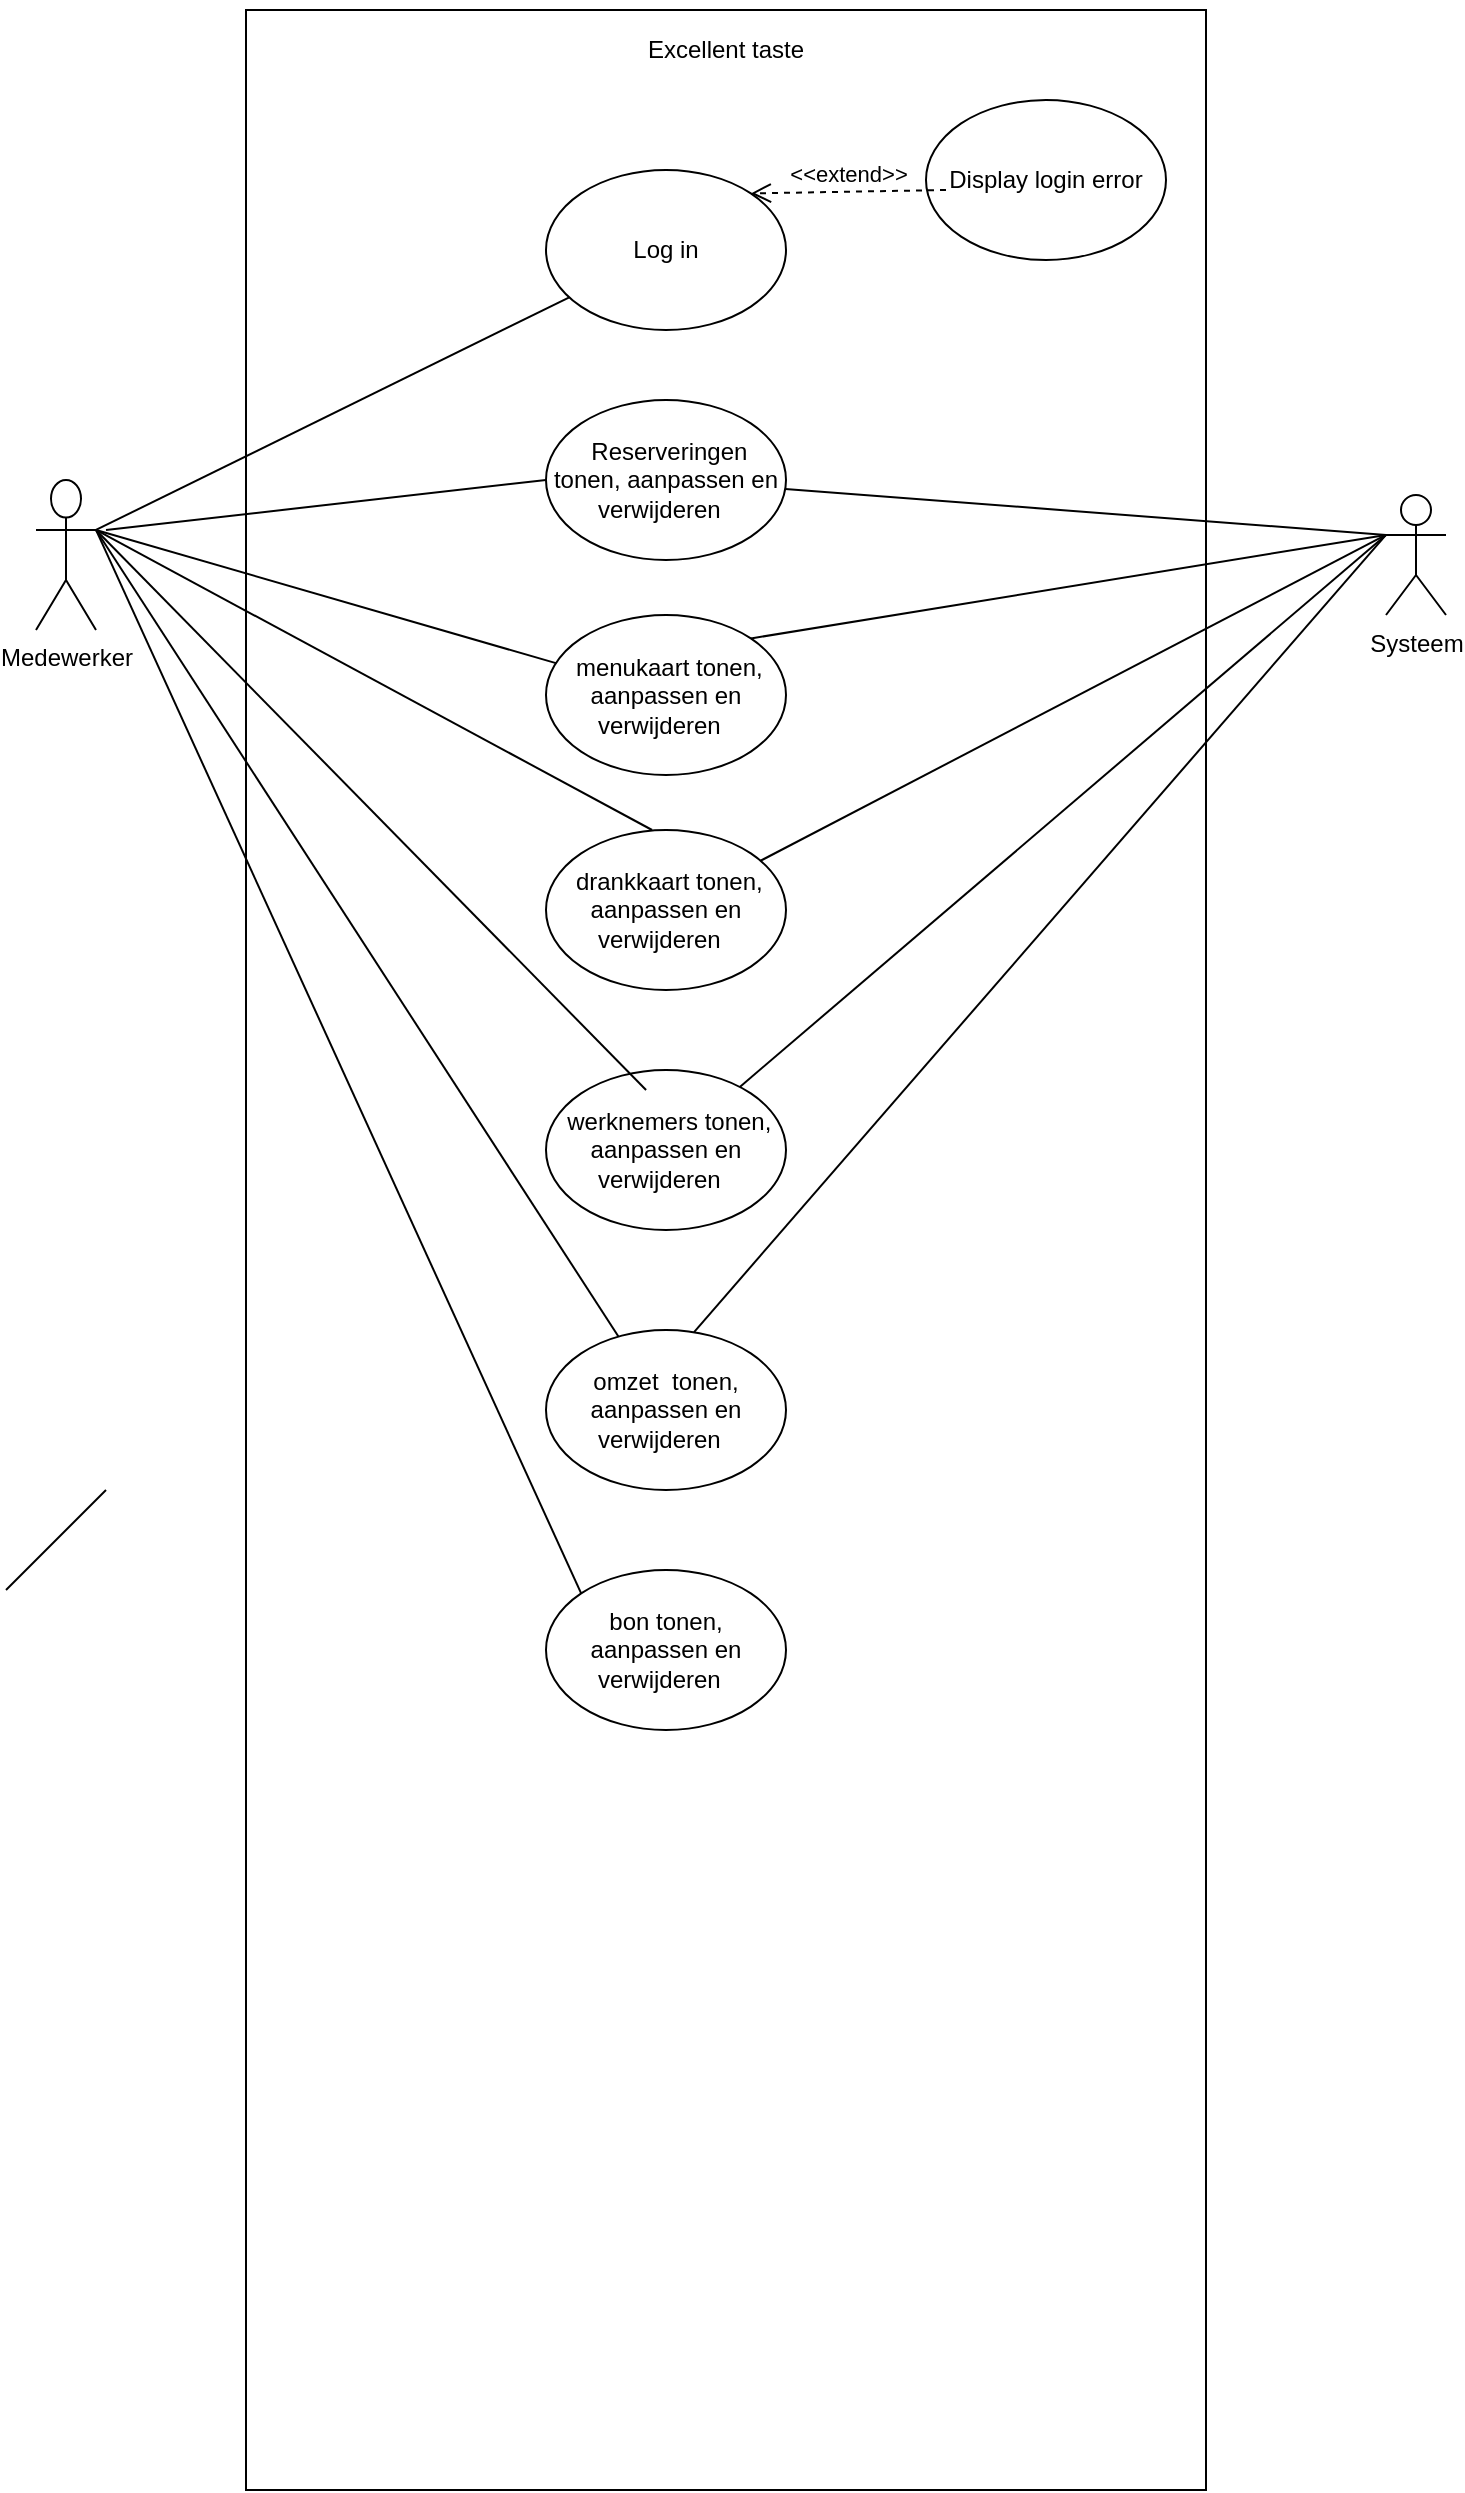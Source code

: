<mxfile version="12.1.9" type="device" pages="1"><diagram id="7EsbiMF3IekM4ph5KODe" name="Page-1"><mxGraphModel dx="461" dy="694" grid="1" gridSize="10" guides="1" tooltips="1" connect="1" arrows="1" fold="1" page="1" pageScale="1" pageWidth="850" pageHeight="1100" math="0" shadow="0"><root><mxCell id="0"/><mxCell id="1" parent="0"/><mxCell id="XAqCFMAFsLv_zY-EJxOV-1" value="" style="html=1;" vertex="1" parent="1"><mxGeometry x="170" y="20" width="480" height="1240" as="geometry"/></mxCell><mxCell id="XAqCFMAFsLv_zY-EJxOV-2" value="Excellent taste" style="text;html=1;strokeColor=none;fillColor=none;align=center;verticalAlign=middle;whiteSpace=wrap;rounded=0;" vertex="1" parent="1"><mxGeometry x="355" y="15" width="110" height="50" as="geometry"/></mxCell><mxCell id="XAqCFMAFsLv_zY-EJxOV-3" value="Medewerker" style="shape=umlActor;verticalLabelPosition=bottom;labelBackgroundColor=#ffffff;verticalAlign=top;html=1;outlineConnect=0;" vertex="1" parent="1"><mxGeometry x="65" y="255" width="30" height="75" as="geometry"/></mxCell><mxCell id="XAqCFMAFsLv_zY-EJxOV-15" value="Systeem" style="shape=umlActor;verticalLabelPosition=bottom;labelBackgroundColor=#ffffff;verticalAlign=top;html=1;outlineConnect=0;" vertex="1" parent="1"><mxGeometry x="740" y="262.5" width="30" height="60" as="geometry"/></mxCell><mxCell id="XAqCFMAFsLv_zY-EJxOV-16" value="Log in" style="ellipse;whiteSpace=wrap;html=1;" vertex="1" parent="1"><mxGeometry x="320" y="100" width="120" height="80" as="geometry"/></mxCell><mxCell id="XAqCFMAFsLv_zY-EJxOV-17" value="&amp;nbsp;Reserveringen tonen, aanpassen en verwijderen&amp;nbsp;&amp;nbsp;" style="ellipse;whiteSpace=wrap;html=1;" vertex="1" parent="1"><mxGeometry x="320" y="215" width="120" height="80" as="geometry"/></mxCell><mxCell id="XAqCFMAFsLv_zY-EJxOV-40" value="Display login error" style="ellipse;whiteSpace=wrap;html=1;" vertex="1" parent="1"><mxGeometry x="510" y="65" width="120" height="80" as="geometry"/></mxCell><mxCell id="XAqCFMAFsLv_zY-EJxOV-41" value="" style="endArrow=none;html=1;exitX=1;exitY=0.333;exitDx=0;exitDy=0;exitPerimeter=0;" edge="1" parent="1" source="XAqCFMAFsLv_zY-EJxOV-3" target="XAqCFMAFsLv_zY-EJxOV-16"><mxGeometry width="50" height="50" relative="1" as="geometry"><mxPoint x="260" y="400" as="sourcePoint"/><mxPoint x="310" y="350" as="targetPoint"/></mxGeometry></mxCell><mxCell id="XAqCFMAFsLv_zY-EJxOV-42" value="" style="endArrow=none;html=1;" edge="1" parent="1"><mxGeometry width="50" height="50" relative="1" as="geometry"><mxPoint x="50" y="810" as="sourcePoint"/><mxPoint x="100" y="760" as="targetPoint"/></mxGeometry></mxCell><mxCell id="XAqCFMAFsLv_zY-EJxOV-48" value="&amp;lt;&amp;lt;extend&amp;gt;&amp;gt;" style="html=1;verticalAlign=bottom;endArrow=open;dashed=1;endSize=8;entryX=1;entryY=0;entryDx=0;entryDy=0;" edge="1" parent="1" target="XAqCFMAFsLv_zY-EJxOV-16"><mxGeometry relative="1" as="geometry"><mxPoint x="520" y="110" as="sourcePoint"/><mxPoint x="440" y="110" as="targetPoint"/></mxGeometry></mxCell><mxCell id="XAqCFMAFsLv_zY-EJxOV-49" value="&amp;nbsp;menukaart tonen, aanpassen en verwijderen&amp;nbsp;&amp;nbsp;" style="ellipse;whiteSpace=wrap;html=1;" vertex="1" parent="1"><mxGeometry x="320" y="322.5" width="120" height="80" as="geometry"/></mxCell><mxCell id="XAqCFMAFsLv_zY-EJxOV-50" value="&amp;nbsp;drankkaart tonen, aanpassen en verwijderen&amp;nbsp;&amp;nbsp;" style="ellipse;whiteSpace=wrap;html=1;" vertex="1" parent="1"><mxGeometry x="320" y="430" width="120" height="80" as="geometry"/></mxCell><mxCell id="XAqCFMAFsLv_zY-EJxOV-51" value="&amp;nbsp;werknemers tonen, aanpassen en verwijderen&amp;nbsp;&amp;nbsp;" style="ellipse;whiteSpace=wrap;html=1;" vertex="1" parent="1"><mxGeometry x="320" y="550" width="120" height="80" as="geometry"/></mxCell><mxCell id="XAqCFMAFsLv_zY-EJxOV-52" value="omzet&amp;nbsp; tonen, aanpassen en verwijderen&amp;nbsp;&amp;nbsp;" style="ellipse;whiteSpace=wrap;html=1;" vertex="1" parent="1"><mxGeometry x="320" y="680" width="120" height="80" as="geometry"/></mxCell><mxCell id="XAqCFMAFsLv_zY-EJxOV-53" value="bon tonen, aanpassen en verwijderen&amp;nbsp;&amp;nbsp;" style="ellipse;whiteSpace=wrap;html=1;" vertex="1" parent="1"><mxGeometry x="320" y="800" width="120" height="80" as="geometry"/></mxCell><mxCell id="XAqCFMAFsLv_zY-EJxOV-54" value="" style="endArrow=none;html=1;entryX=0;entryY=0.5;entryDx=0;entryDy=0;" edge="1" parent="1" target="XAqCFMAFsLv_zY-EJxOV-17"><mxGeometry width="50" height="50" relative="1" as="geometry"><mxPoint x="100" y="280" as="sourcePoint"/><mxPoint x="341.697" y="173.728" as="targetPoint"/></mxGeometry></mxCell><mxCell id="XAqCFMAFsLv_zY-EJxOV-55" value="" style="endArrow=none;html=1;exitX=1;exitY=0.333;exitDx=0;exitDy=0;exitPerimeter=0;" edge="1" parent="1" source="XAqCFMAFsLv_zY-EJxOV-3" target="XAqCFMAFsLv_zY-EJxOV-49"><mxGeometry width="50" height="50" relative="1" as="geometry"><mxPoint x="100" y="280" as="sourcePoint"/><mxPoint x="330" y="265" as="targetPoint"/></mxGeometry></mxCell><mxCell id="XAqCFMAFsLv_zY-EJxOV-56" value="" style="endArrow=none;html=1;exitX=1;exitY=0.333;exitDx=0;exitDy=0;exitPerimeter=0;entryX=0.442;entryY=0;entryDx=0;entryDy=0;entryPerimeter=0;" edge="1" parent="1" source="XAqCFMAFsLv_zY-EJxOV-3" target="XAqCFMAFsLv_zY-EJxOV-50"><mxGeometry width="50" height="50" relative="1" as="geometry"><mxPoint x="105" y="290" as="sourcePoint"/><mxPoint x="334.911" y="356.65" as="targetPoint"/></mxGeometry></mxCell><mxCell id="XAqCFMAFsLv_zY-EJxOV-57" value="" style="endArrow=none;html=1;exitX=1;exitY=0.333;exitDx=0;exitDy=0;exitPerimeter=0;entryX=0.417;entryY=0.125;entryDx=0;entryDy=0;entryPerimeter=0;" edge="1" parent="1" source="XAqCFMAFsLv_zY-EJxOV-3" target="XAqCFMAFsLv_zY-EJxOV-51"><mxGeometry width="50" height="50" relative="1" as="geometry"><mxPoint x="105" y="290" as="sourcePoint"/><mxPoint x="383.04" y="440" as="targetPoint"/></mxGeometry></mxCell><mxCell id="XAqCFMAFsLv_zY-EJxOV-58" value="" style="endArrow=none;html=1;exitX=1;exitY=0.333;exitDx=0;exitDy=0;exitPerimeter=0;" edge="1" parent="1" source="XAqCFMAFsLv_zY-EJxOV-3" target="XAqCFMAFsLv_zY-EJxOV-52"><mxGeometry width="50" height="50" relative="1" as="geometry"><mxPoint x="100" y="290" as="sourcePoint"/><mxPoint x="380.04" y="570" as="targetPoint"/></mxGeometry></mxCell><mxCell id="XAqCFMAFsLv_zY-EJxOV-60" value="" style="endArrow=none;html=1;exitX=1;exitY=0.333;exitDx=0;exitDy=0;exitPerimeter=0;entryX=0;entryY=0;entryDx=0;entryDy=0;" edge="1" parent="1" source="XAqCFMAFsLv_zY-EJxOV-3" target="XAqCFMAFsLv_zY-EJxOV-53"><mxGeometry width="50" height="50" relative="1" as="geometry"><mxPoint x="105" y="290" as="sourcePoint"/><mxPoint x="366.214" y="693.278" as="targetPoint"/></mxGeometry></mxCell><mxCell id="XAqCFMAFsLv_zY-EJxOV-61" value="" style="endArrow=none;html=1;entryX=0;entryY=0.333;entryDx=0;entryDy=0;entryPerimeter=0;" edge="1" parent="1" source="XAqCFMAFsLv_zY-EJxOV-17" target="XAqCFMAFsLv_zY-EJxOV-15"><mxGeometry width="50" height="50" relative="1" as="geometry"><mxPoint x="451.5" y="296.5" as="sourcePoint"/><mxPoint x="688.197" y="180.228" as="targetPoint"/></mxGeometry></mxCell><mxCell id="XAqCFMAFsLv_zY-EJxOV-62" value="" style="endArrow=none;html=1;entryX=0;entryY=0.333;entryDx=0;entryDy=0;entryPerimeter=0;exitX=1;exitY=0;exitDx=0;exitDy=0;" edge="1" parent="1" source="XAqCFMAFsLv_zY-EJxOV-49" target="XAqCFMAFsLv_zY-EJxOV-15"><mxGeometry width="50" height="50" relative="1" as="geometry"><mxPoint x="449.624" y="269.472" as="sourcePoint"/><mxPoint x="750" y="292.5" as="targetPoint"/></mxGeometry></mxCell><mxCell id="XAqCFMAFsLv_zY-EJxOV-63" value="" style="endArrow=none;html=1;entryX=0;entryY=0.333;entryDx=0;entryDy=0;entryPerimeter=0;" edge="1" parent="1" source="XAqCFMAFsLv_zY-EJxOV-50" target="XAqCFMAFsLv_zY-EJxOV-15"><mxGeometry width="50" height="50" relative="1" as="geometry"><mxPoint x="432.426" y="344.216" as="sourcePoint"/><mxPoint x="750" y="292.5" as="targetPoint"/></mxGeometry></mxCell><mxCell id="XAqCFMAFsLv_zY-EJxOV-64" value="" style="endArrow=none;html=1;entryX=0;entryY=0.333;entryDx=0;entryDy=0;entryPerimeter=0;" edge="1" parent="1" source="XAqCFMAFsLv_zY-EJxOV-51" target="XAqCFMAFsLv_zY-EJxOV-15"><mxGeometry width="50" height="50" relative="1" as="geometry"><mxPoint x="437.329" y="455.415" as="sourcePoint"/><mxPoint x="750" y="292.5" as="targetPoint"/></mxGeometry></mxCell><mxCell id="XAqCFMAFsLv_zY-EJxOV-65" value="" style="endArrow=none;html=1;entryX=0;entryY=0.333;entryDx=0;entryDy=0;entryPerimeter=0;exitX=0.617;exitY=0.013;exitDx=0;exitDy=0;exitPerimeter=0;" edge="1" parent="1" source="XAqCFMAFsLv_zY-EJxOV-52" target="XAqCFMAFsLv_zY-EJxOV-15"><mxGeometry width="50" height="50" relative="1" as="geometry"><mxPoint x="426.954" y="568.487" as="sourcePoint"/><mxPoint x="750" y="292.5" as="targetPoint"/></mxGeometry></mxCell></root></mxGraphModel></diagram></mxfile>